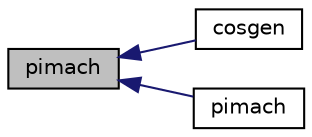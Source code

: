 digraph "pimach"
{
  edge [fontname="Helvetica",fontsize="10",labelfontname="Helvetica",labelfontsize="10"];
  node [fontname="Helvetica",fontsize="10",shape=record];
  rankdir="LR";
  Node1 [label="pimach",height=0.2,width=0.4,color="black", fillcolor="grey75", style="filled", fontcolor="black"];
  Node1 -> Node2 [dir="back",color="midnightblue",fontsize="10",style="solid",fontname="Helvetica"];
  Node2 [label="cosgen",height=0.2,width=0.4,color="black", fillcolor="white", style="filled",URL="$poisson_8f.html#aef77c4415ca0759b213e0c9f88223ab3"];
  Node1 -> Node3 [dir="back",color="midnightblue",fontsize="10",style="solid",fontname="Helvetica"];
  Node3 [label="pimach",height=0.2,width=0.4,color="black", fillcolor="white", style="filled",URL="$poisson_8f.html#a0eba8f880947ac3a6a76d9f0b5006fa5"];
}
